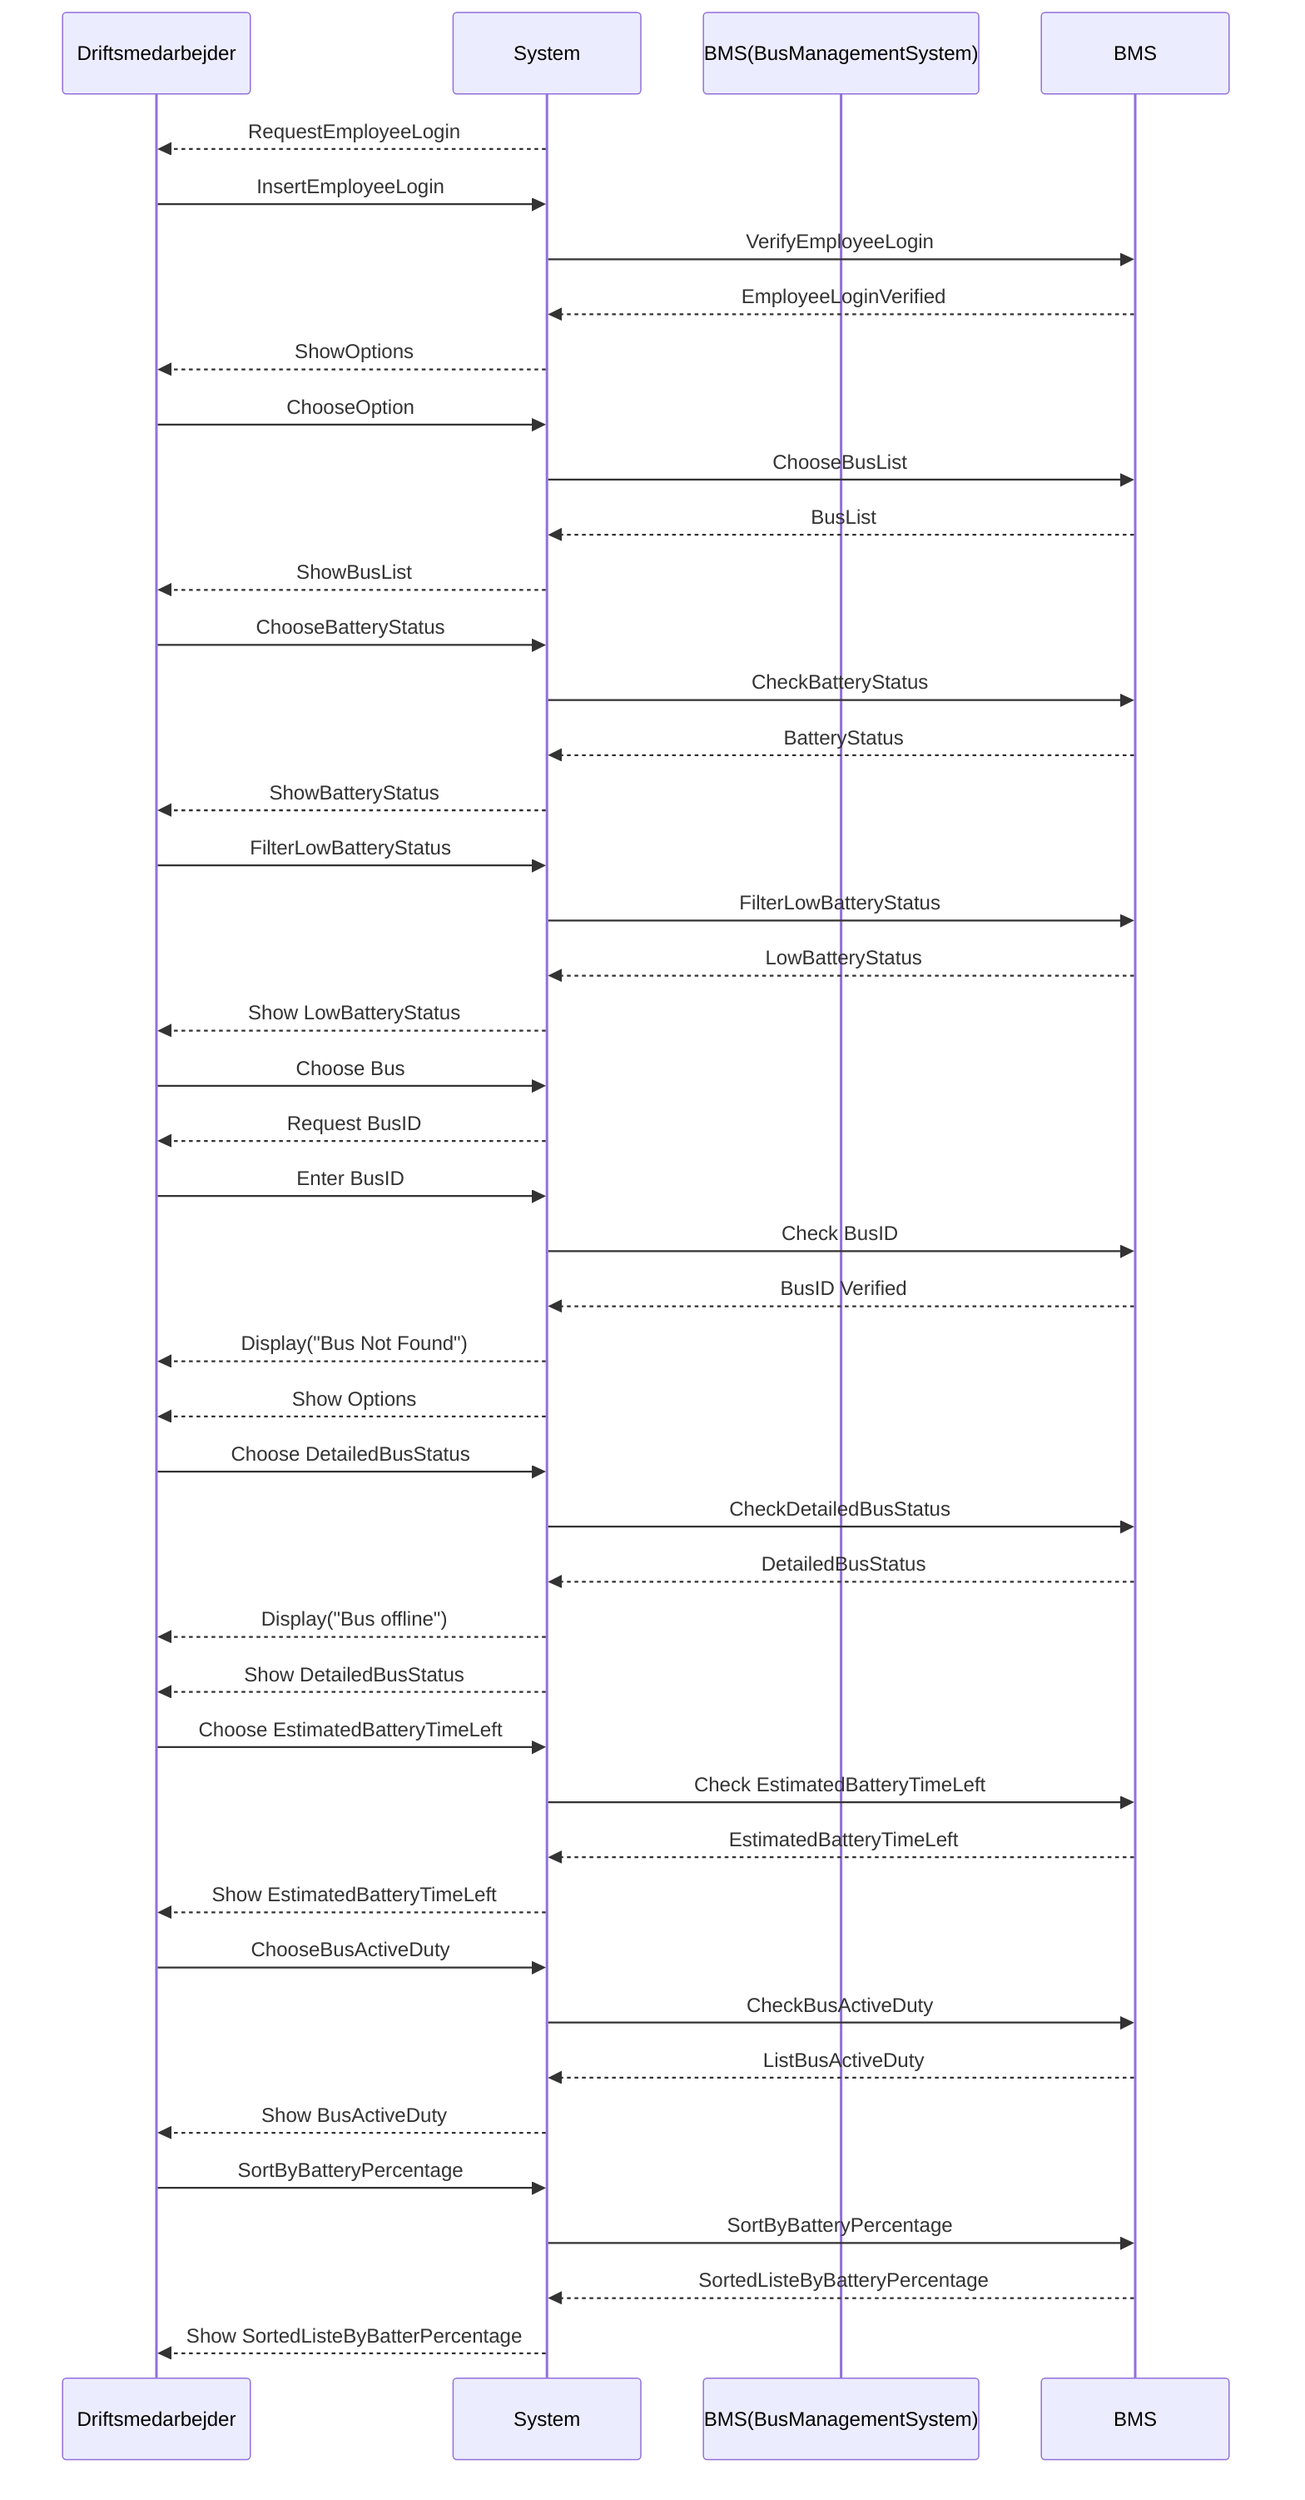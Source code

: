 sequenceDiagram
	participant Driftsmedarbejder
	participant System
	participant BMS(BusManagementSystem)

	System-->>Driftsmedarbejder: RequestEmployeeLogin
	Driftsmedarbejder->>System: InsertEmployeeLogin

	System->>BMS: VerifyEmployeeLogin
	BMS-->>System: EmployeeLoginVerified

	System-->>Driftsmedarbejder: ShowOptions
	Driftsmedarbejder->>System: ChooseOption

	System->>BMS: ChooseBusList
	BMS-->>System: BusList
	System-->>Driftsmedarbejder: ShowBusList

	Driftsmedarbejder->>System: ChooseBatteryStatus
	System->>BMS: CheckBatteryStatus
	BMS-->>System: BatteryStatus
	System-->>Driftsmedarbejder: ShowBatteryStatus

	Driftsmedarbejder->>System: FilterLowBatteryStatus
	System->>BMS: FilterLowBatteryStatus
	BMS-->>System: LowBatteryStatus
	System-->>Driftsmedarbejder: Show LowBatteryStatus

	Driftsmedarbejder->>System: Choose Bus
	System-->>Driftsmedarbejder: Request BusID
	Driftsmedarbejder->>System: Enter BusID
	System->>BMS: Check BusID
	BMS-->>System: BusID Verified
	System-->>Driftsmedarbejder: Display("Bus Not Found")
	System-->>Driftsmedarbejder: Show Options
	Driftsmedarbejder->>System: Choose DetailedBusStatus
	System->>BMS: CheckDetailedBusStatus
	BMS-->>System: DetailedBusStatus
	System-->>Driftsmedarbejder: Display("Bus offline")
	System-->>Driftsmedarbejder: Show DetailedBusStatus
	
	Driftsmedarbejder->>System: Choose EstimatedBatteryTimeLeft
	System->>BMS: Check EstimatedBatteryTimeLeft
	BMS-->>System: EstimatedBatteryTimeLeft
	System-->>Driftsmedarbejder: Show EstimatedBatteryTimeLeft

	Driftsmedarbejder->>System: ChooseBusActiveDuty
	System->>BMS: CheckBusActiveDuty
	BMS-->>System: ListBusActiveDuty
	System-->>Driftsmedarbejder: Show BusActiveDuty

	Driftsmedarbejder->>System: SortByBatteryPercentage
	System->>BMS: SortByBatteryPercentage
	BMS-->>System: SortedListeByBatteryPercentage
	System-->>Driftsmedarbejder: Show SortedListeByBatterPercentage
